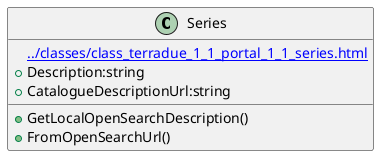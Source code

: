 @startuml
class Series {
[[../classes/class_terradue_1_1_portal_1_1_series.html]]
 +Description:string
 +CatalogueDescriptionUrl:string
 +GetLocalOpenSearchDescription()
 +FromOpenSearchUrl()
}
@enduml
